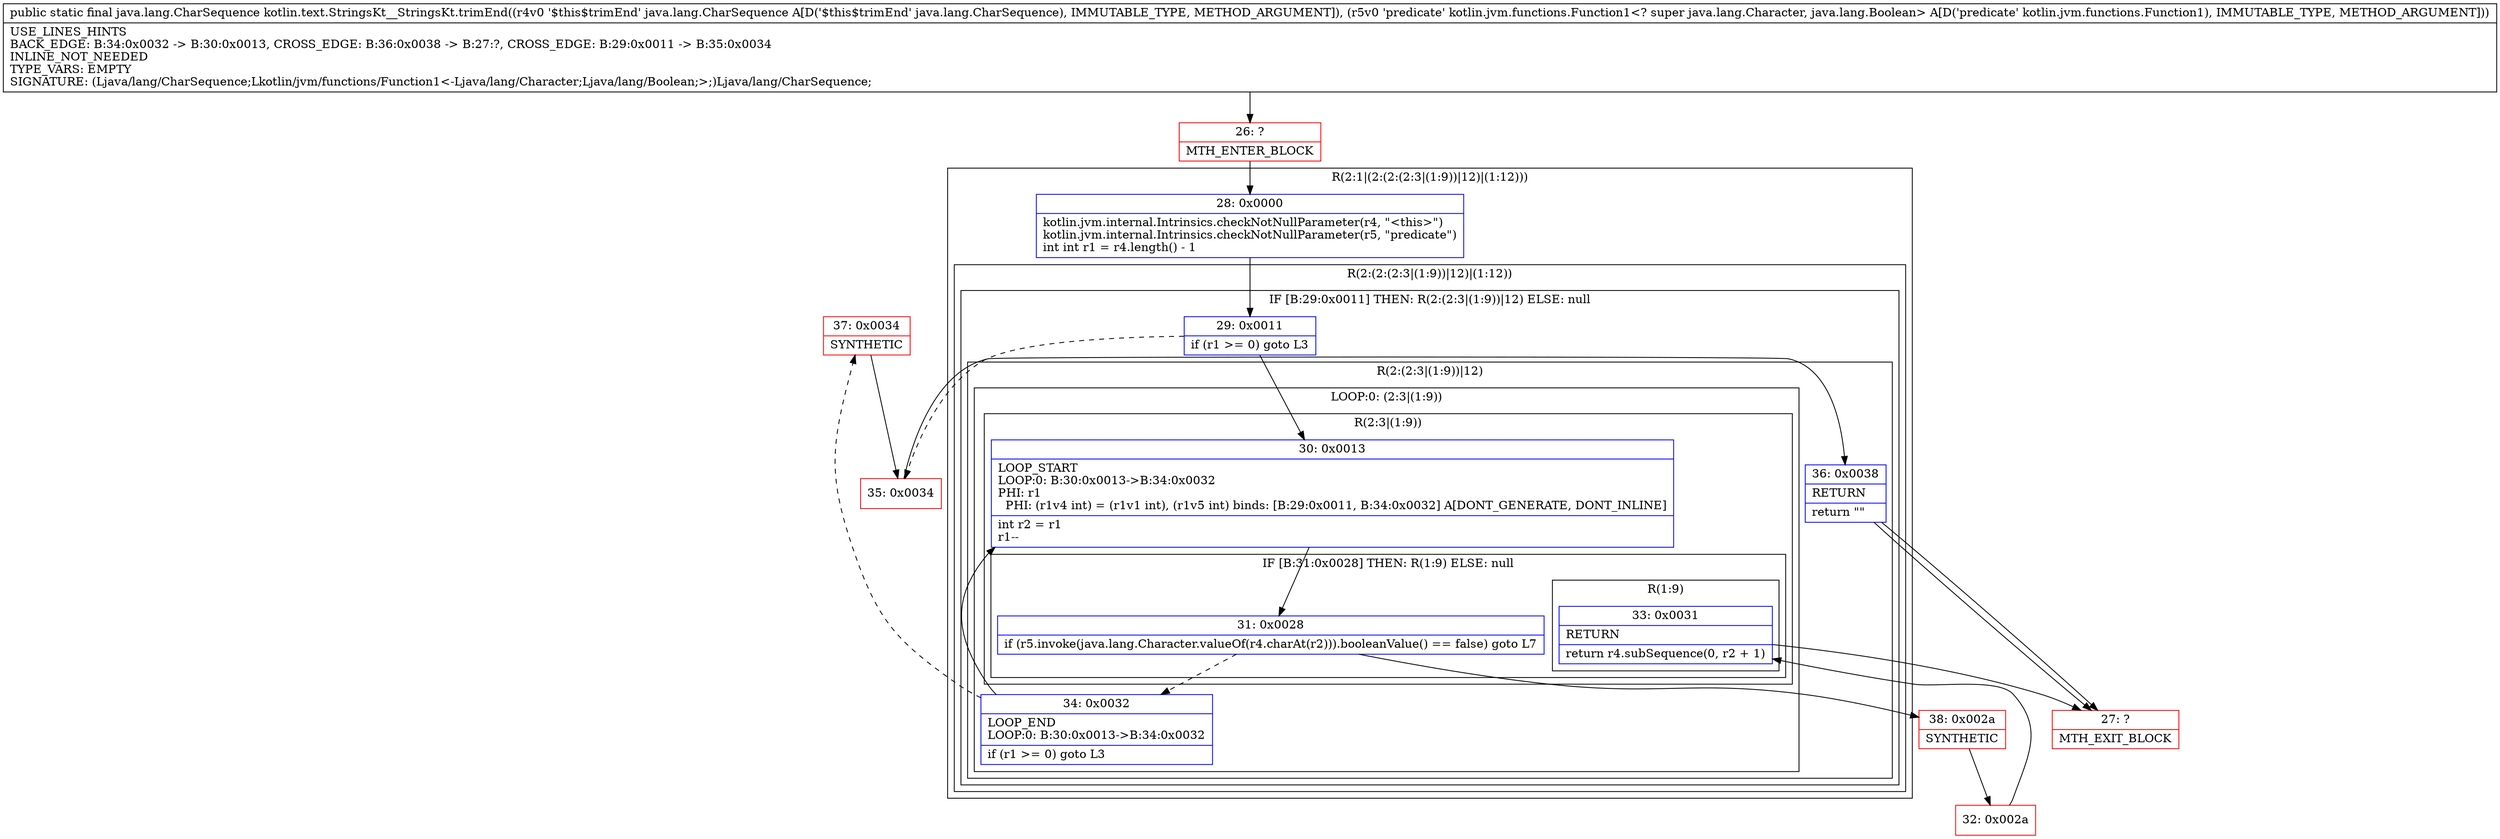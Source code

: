 digraph "CFG forkotlin.text.StringsKt__StringsKt.trimEnd(Ljava\/lang\/CharSequence;Lkotlin\/jvm\/functions\/Function1;)Ljava\/lang\/CharSequence;" {
subgraph cluster_Region_439217462 {
label = "R(2:1|(2:(2:(2:3|(1:9))|12)|(1:12)))";
node [shape=record,color=blue];
Node_28 [shape=record,label="{28\:\ 0x0000|kotlin.jvm.internal.Intrinsics.checkNotNullParameter(r4, \"\<this\>\")\lkotlin.jvm.internal.Intrinsics.checkNotNullParameter(r5, \"predicate\")\lint int r1 = r4.length() \- 1\l}"];
subgraph cluster_Region_159427607 {
label = "R(2:(2:(2:3|(1:9))|12)|(1:12))";
node [shape=record,color=blue];
subgraph cluster_IfRegion_1185909991 {
label = "IF [B:29:0x0011] THEN: R(2:(2:3|(1:9))|12) ELSE: null";
node [shape=record,color=blue];
Node_29 [shape=record,label="{29\:\ 0x0011|if (r1 \>= 0) goto L3\l}"];
subgraph cluster_Region_1508092719 {
label = "R(2:(2:3|(1:9))|12)";
node [shape=record,color=blue];
subgraph cluster_LoopRegion_1617991705 {
label = "LOOP:0: (2:3|(1:9))";
node [shape=record,color=blue];
Node_34 [shape=record,label="{34\:\ 0x0032|LOOP_END\lLOOP:0: B:30:0x0013\-\>B:34:0x0032\l|if (r1 \>= 0) goto L3\l}"];
subgraph cluster_Region_1004654736 {
label = "R(2:3|(1:9))";
node [shape=record,color=blue];
Node_30 [shape=record,label="{30\:\ 0x0013|LOOP_START\lLOOP:0: B:30:0x0013\-\>B:34:0x0032\lPHI: r1 \l  PHI: (r1v4 int) = (r1v1 int), (r1v5 int) binds: [B:29:0x0011, B:34:0x0032] A[DONT_GENERATE, DONT_INLINE]\l|int r2 = r1\lr1\-\-\l}"];
subgraph cluster_IfRegion_365006204 {
label = "IF [B:31:0x0028] THEN: R(1:9) ELSE: null";
node [shape=record,color=blue];
Node_31 [shape=record,label="{31\:\ 0x0028|if (r5.invoke(java.lang.Character.valueOf(r4.charAt(r2))).booleanValue() == false) goto L7\l}"];
subgraph cluster_Region_538028548 {
label = "R(1:9)";
node [shape=record,color=blue];
Node_33 [shape=record,label="{33\:\ 0x0031|RETURN\l|return r4.subSequence(0, r2 + 1)\l}"];
}
}
}
}
Node_36 [shape=record,label="{36\:\ 0x0038|RETURN\l|return \"\"\l}"];
}
}
subgraph cluster_Region_1559621897 {
label = "R(1:12)";
node [shape=record,color=blue];
Node_36 [shape=record,label="{36\:\ 0x0038|RETURN\l|return \"\"\l}"];
}
}
}
Node_26 [shape=record,color=red,label="{26\:\ ?|MTH_ENTER_BLOCK\l}"];
Node_37 [shape=record,color=red,label="{37\:\ 0x0034|SYNTHETIC\l}"];
Node_38 [shape=record,color=red,label="{38\:\ 0x002a|SYNTHETIC\l}"];
Node_32 [shape=record,color=red,label="{32\:\ 0x002a}"];
Node_27 [shape=record,color=red,label="{27\:\ ?|MTH_EXIT_BLOCK\l}"];
Node_35 [shape=record,color=red,label="{35\:\ 0x0034}"];
MethodNode[shape=record,label="{public static final java.lang.CharSequence kotlin.text.StringsKt__StringsKt.trimEnd((r4v0 '$this$trimEnd' java.lang.CharSequence A[D('$this$trimEnd' java.lang.CharSequence), IMMUTABLE_TYPE, METHOD_ARGUMENT]), (r5v0 'predicate' kotlin.jvm.functions.Function1\<? super java.lang.Character, java.lang.Boolean\> A[D('predicate' kotlin.jvm.functions.Function1), IMMUTABLE_TYPE, METHOD_ARGUMENT]))  | USE_LINES_HINTS\lBACK_EDGE: B:34:0x0032 \-\> B:30:0x0013, CROSS_EDGE: B:36:0x0038 \-\> B:27:?, CROSS_EDGE: B:29:0x0011 \-\> B:35:0x0034\lINLINE_NOT_NEEDED\lTYPE_VARS: EMPTY\lSIGNATURE: (Ljava\/lang\/CharSequence;Lkotlin\/jvm\/functions\/Function1\<\-Ljava\/lang\/Character;Ljava\/lang\/Boolean;\>;)Ljava\/lang\/CharSequence;\l}"];
MethodNode -> Node_26;Node_28 -> Node_29;
Node_29 -> Node_30;
Node_29 -> Node_35[style=dashed];
Node_34 -> Node_30;
Node_34 -> Node_37[style=dashed];
Node_30 -> Node_31;
Node_31 -> Node_34[style=dashed];
Node_31 -> Node_38;
Node_33 -> Node_27;
Node_36 -> Node_27;
Node_36 -> Node_27;
Node_26 -> Node_28;
Node_37 -> Node_35;
Node_38 -> Node_32;
Node_32 -> Node_33;
Node_35 -> Node_36;
}

